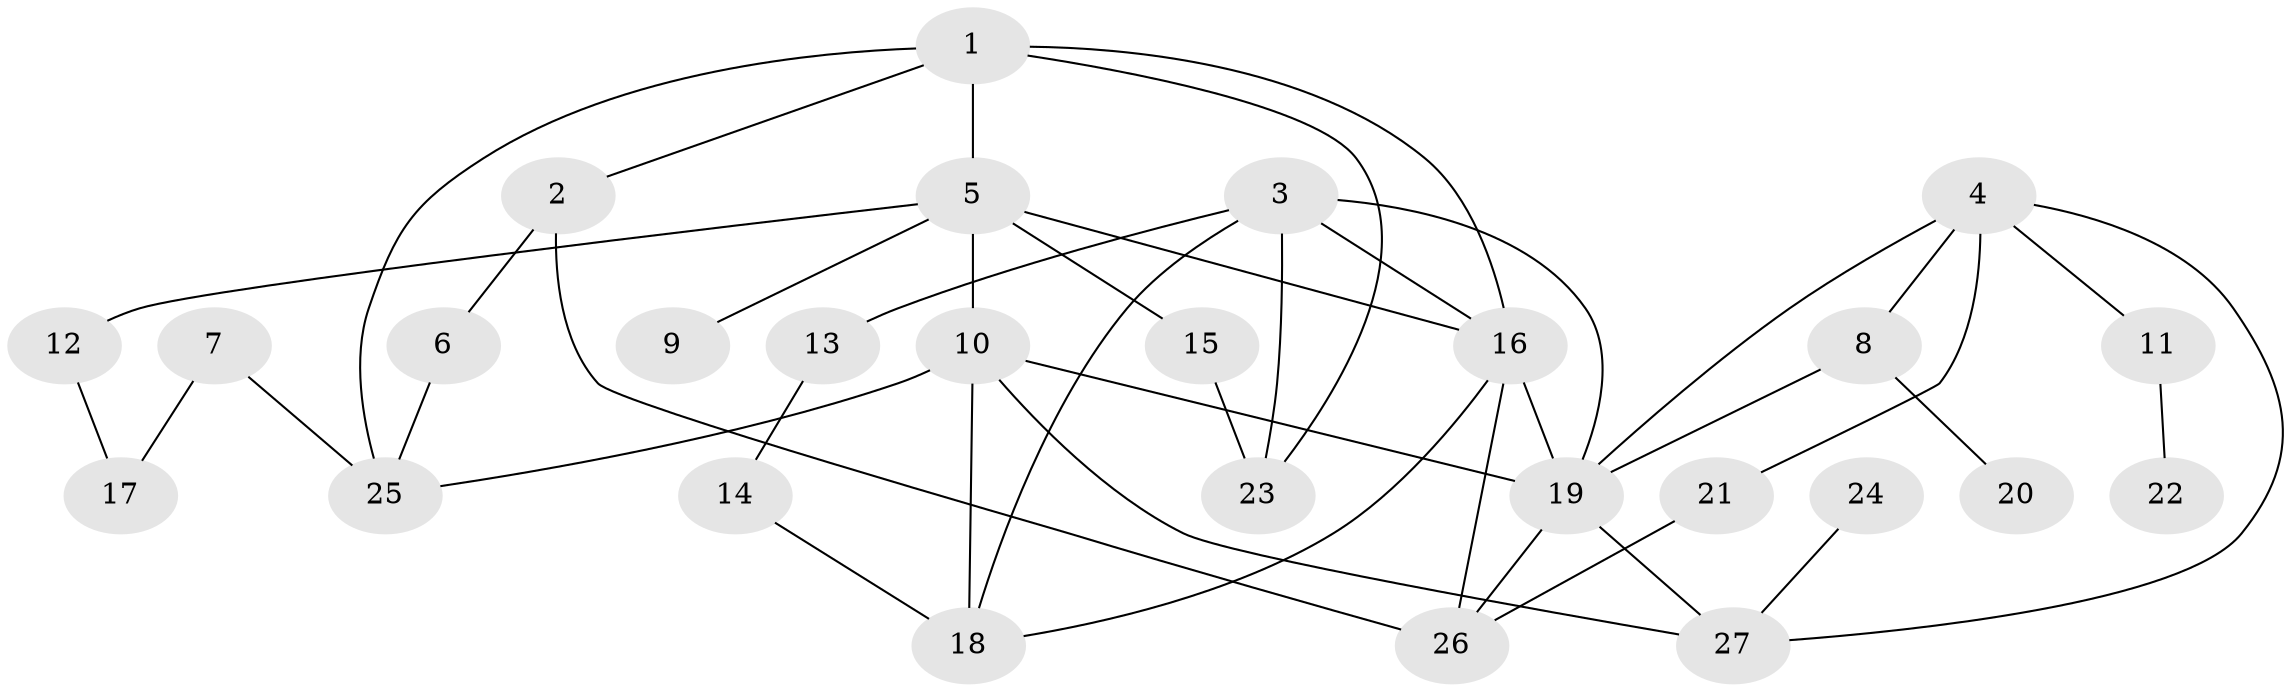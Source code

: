 // original degree distribution, {9: 0.018867924528301886, 2: 0.39622641509433965, 6: 0.03773584905660377, 4: 0.11320754716981132, 7: 0.018867924528301886, 5: 0.07547169811320754, 3: 0.11320754716981132, 1: 0.22641509433962265}
// Generated by graph-tools (version 1.1) at 2025/36/03/04/25 23:36:10]
// undirected, 27 vertices, 43 edges
graph export_dot {
  node [color=gray90,style=filled];
  1;
  2;
  3;
  4;
  5;
  6;
  7;
  8;
  9;
  10;
  11;
  12;
  13;
  14;
  15;
  16;
  17;
  18;
  19;
  20;
  21;
  22;
  23;
  24;
  25;
  26;
  27;
  1 -- 2 [weight=1.0];
  1 -- 5 [weight=2.0];
  1 -- 16 [weight=1.0];
  1 -- 23 [weight=1.0];
  1 -- 25 [weight=1.0];
  2 -- 6 [weight=1.0];
  2 -- 26 [weight=1.0];
  3 -- 13 [weight=1.0];
  3 -- 16 [weight=1.0];
  3 -- 18 [weight=1.0];
  3 -- 19 [weight=1.0];
  3 -- 23 [weight=1.0];
  4 -- 8 [weight=1.0];
  4 -- 11 [weight=1.0];
  4 -- 19 [weight=1.0];
  4 -- 21 [weight=1.0];
  4 -- 27 [weight=1.0];
  5 -- 9 [weight=1.0];
  5 -- 10 [weight=2.0];
  5 -- 12 [weight=1.0];
  5 -- 15 [weight=1.0];
  5 -- 16 [weight=1.0];
  6 -- 25 [weight=1.0];
  7 -- 17 [weight=1.0];
  7 -- 25 [weight=1.0];
  8 -- 19 [weight=1.0];
  8 -- 20 [weight=1.0];
  10 -- 18 [weight=1.0];
  10 -- 19 [weight=1.0];
  10 -- 25 [weight=1.0];
  10 -- 27 [weight=1.0];
  11 -- 22 [weight=1.0];
  12 -- 17 [weight=1.0];
  13 -- 14 [weight=1.0];
  14 -- 18 [weight=1.0];
  15 -- 23 [weight=1.0];
  16 -- 18 [weight=1.0];
  16 -- 19 [weight=1.0];
  16 -- 26 [weight=2.0];
  19 -- 26 [weight=1.0];
  19 -- 27 [weight=1.0];
  21 -- 26 [weight=1.0];
  24 -- 27 [weight=1.0];
}
